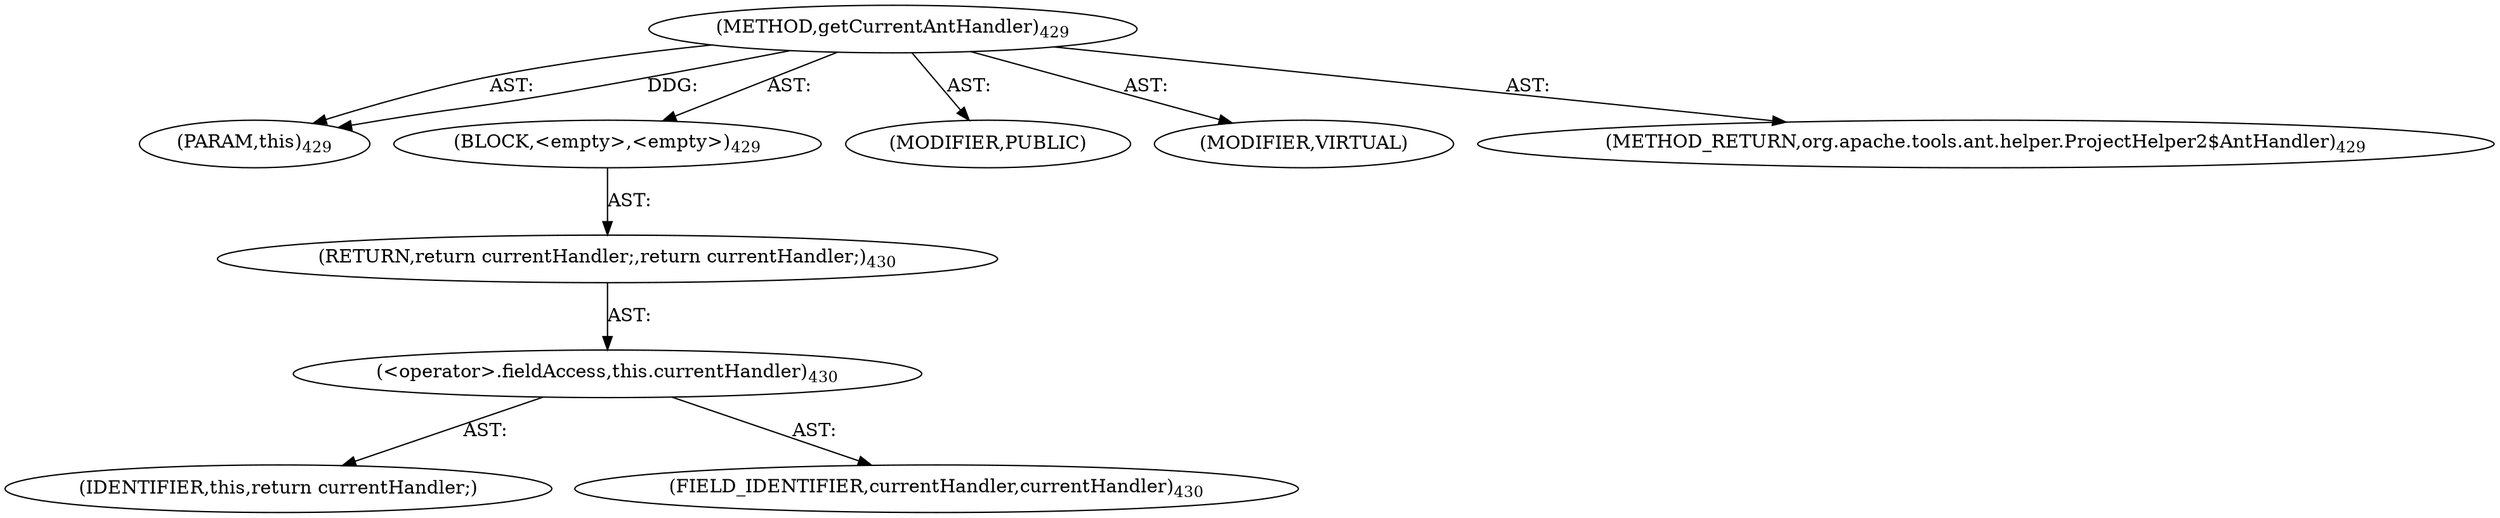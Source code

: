 digraph "getCurrentAntHandler" {  
"111669149707" [label = <(METHOD,getCurrentAntHandler)<SUB>429</SUB>> ]
"115964117034" [label = <(PARAM,this)<SUB>429</SUB>> ]
"25769803829" [label = <(BLOCK,&lt;empty&gt;,&lt;empty&gt;)<SUB>429</SUB>> ]
"146028888065" [label = <(RETURN,return currentHandler;,return currentHandler;)<SUB>430</SUB>> ]
"30064771295" [label = <(&lt;operator&gt;.fieldAccess,this.currentHandler)<SUB>430</SUB>> ]
"68719476943" [label = <(IDENTIFIER,this,return currentHandler;)> ]
"55834574864" [label = <(FIELD_IDENTIFIER,currentHandler,currentHandler)<SUB>430</SUB>> ]
"133143986212" [label = <(MODIFIER,PUBLIC)> ]
"133143986213" [label = <(MODIFIER,VIRTUAL)> ]
"128849018891" [label = <(METHOD_RETURN,org.apache.tools.ant.helper.ProjectHelper2$AntHandler)<SUB>429</SUB>> ]
  "111669149707" -> "115964117034"  [ label = "AST: "] 
  "111669149707" -> "25769803829"  [ label = "AST: "] 
  "111669149707" -> "133143986212"  [ label = "AST: "] 
  "111669149707" -> "133143986213"  [ label = "AST: "] 
  "111669149707" -> "128849018891"  [ label = "AST: "] 
  "25769803829" -> "146028888065"  [ label = "AST: "] 
  "146028888065" -> "30064771295"  [ label = "AST: "] 
  "30064771295" -> "68719476943"  [ label = "AST: "] 
  "30064771295" -> "55834574864"  [ label = "AST: "] 
  "111669149707" -> "115964117034"  [ label = "DDG: "] 
}
